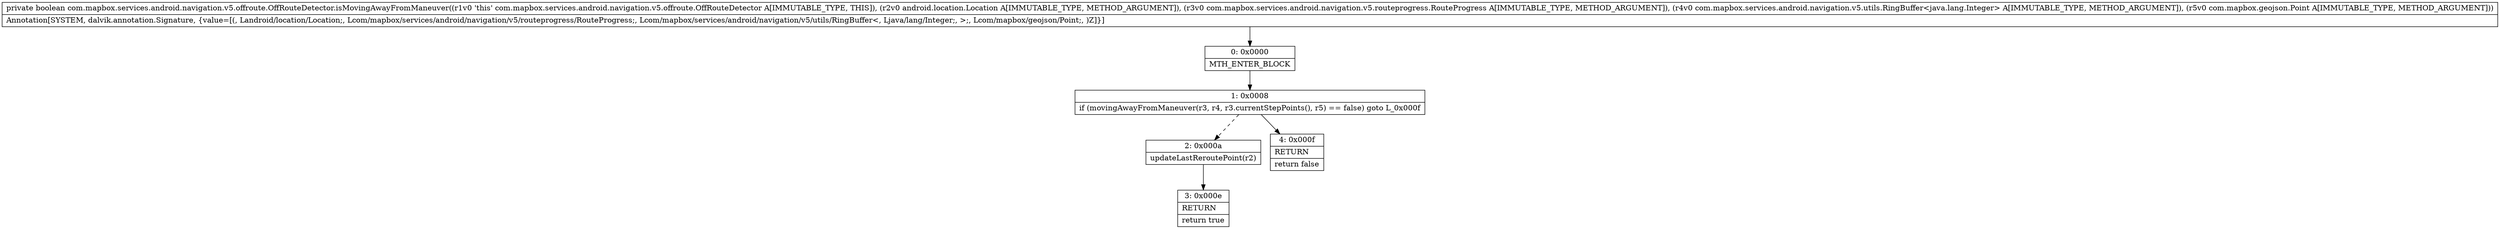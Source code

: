 digraph "CFG forcom.mapbox.services.android.navigation.v5.offroute.OffRouteDetector.isMovingAwayFromManeuver(Landroid\/location\/Location;Lcom\/mapbox\/services\/android\/navigation\/v5\/routeprogress\/RouteProgress;Lcom\/mapbox\/services\/android\/navigation\/v5\/utils\/RingBuffer;Lcom\/mapbox\/geojson\/Point;)Z" {
Node_0 [shape=record,label="{0\:\ 0x0000|MTH_ENTER_BLOCK\l}"];
Node_1 [shape=record,label="{1\:\ 0x0008|if (movingAwayFromManeuver(r3, r4, r3.currentStepPoints(), r5) == false) goto L_0x000f\l}"];
Node_2 [shape=record,label="{2\:\ 0x000a|updateLastReroutePoint(r2)\l}"];
Node_3 [shape=record,label="{3\:\ 0x000e|RETURN\l|return true\l}"];
Node_4 [shape=record,label="{4\:\ 0x000f|RETURN\l|return false\l}"];
MethodNode[shape=record,label="{private boolean com.mapbox.services.android.navigation.v5.offroute.OffRouteDetector.isMovingAwayFromManeuver((r1v0 'this' com.mapbox.services.android.navigation.v5.offroute.OffRouteDetector A[IMMUTABLE_TYPE, THIS]), (r2v0 android.location.Location A[IMMUTABLE_TYPE, METHOD_ARGUMENT]), (r3v0 com.mapbox.services.android.navigation.v5.routeprogress.RouteProgress A[IMMUTABLE_TYPE, METHOD_ARGUMENT]), (r4v0 com.mapbox.services.android.navigation.v5.utils.RingBuffer\<java.lang.Integer\> A[IMMUTABLE_TYPE, METHOD_ARGUMENT]), (r5v0 com.mapbox.geojson.Point A[IMMUTABLE_TYPE, METHOD_ARGUMENT]))  | Annotation[SYSTEM, dalvik.annotation.Signature, \{value=[(, Landroid\/location\/Location;, Lcom\/mapbox\/services\/android\/navigation\/v5\/routeprogress\/RouteProgress;, Lcom\/mapbox\/services\/android\/navigation\/v5\/utils\/RingBuffer\<, Ljava\/lang\/Integer;, \>;, Lcom\/mapbox\/geojson\/Point;, )Z]\}]\l}"];
MethodNode -> Node_0;
Node_0 -> Node_1;
Node_1 -> Node_2[style=dashed];
Node_1 -> Node_4;
Node_2 -> Node_3;
}

